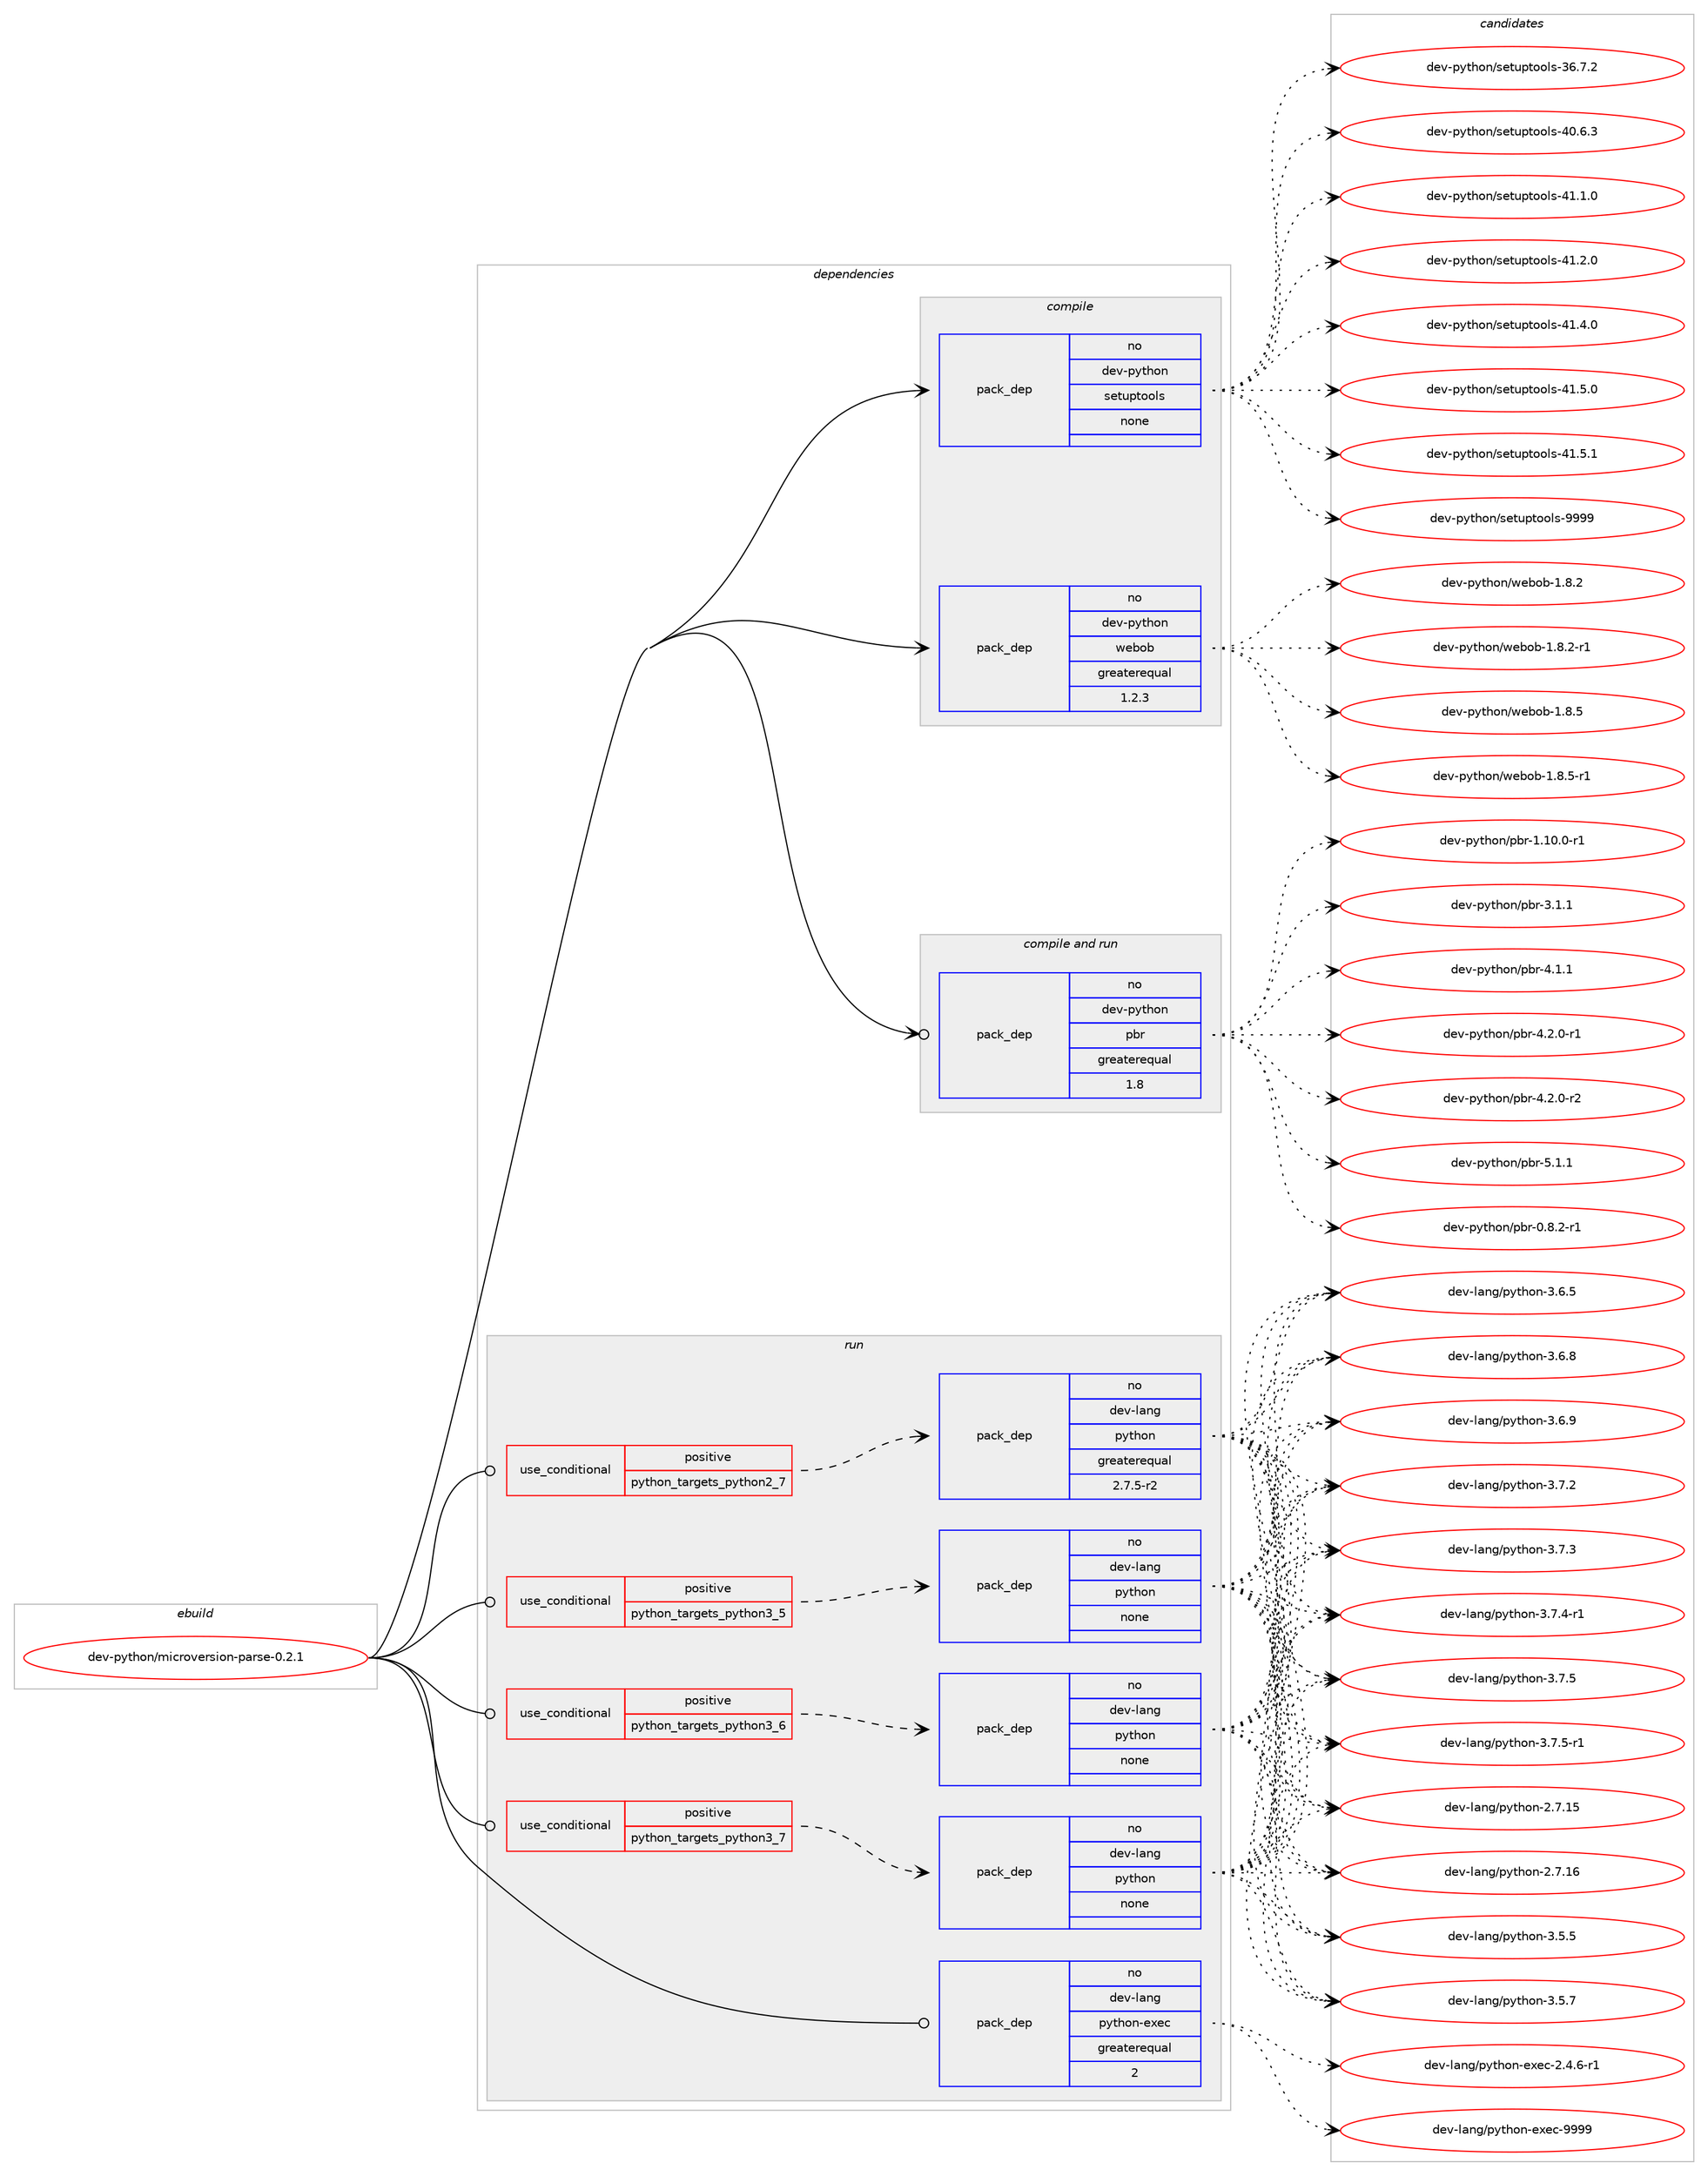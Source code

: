 digraph prolog {

# *************
# Graph options
# *************

newrank=true;
concentrate=true;
compound=true;
graph [rankdir=LR,fontname=Helvetica,fontsize=10,ranksep=1.5];#, ranksep=2.5, nodesep=0.2];
edge  [arrowhead=vee];
node  [fontname=Helvetica,fontsize=10];

# **********
# The ebuild
# **********

subgraph cluster_leftcol {
color=gray;
rank=same;
label=<<i>ebuild</i>>;
id [label="dev-python/microversion-parse-0.2.1", color=red, width=4, href="../dev-python/microversion-parse-0.2.1.svg"];
}

# ****************
# The dependencies
# ****************

subgraph cluster_midcol {
color=gray;
label=<<i>dependencies</i>>;
subgraph cluster_compile {
fillcolor="#eeeeee";
style=filled;
label=<<i>compile</i>>;
subgraph pack460226 {
dependency614525 [label=<<TABLE BORDER="0" CELLBORDER="1" CELLSPACING="0" CELLPADDING="4" WIDTH="220"><TR><TD ROWSPAN="6" CELLPADDING="30">pack_dep</TD></TR><TR><TD WIDTH="110">no</TD></TR><TR><TD>dev-python</TD></TR><TR><TD>setuptools</TD></TR><TR><TD>none</TD></TR><TR><TD></TD></TR></TABLE>>, shape=none, color=blue];
}
id:e -> dependency614525:w [weight=20,style="solid",arrowhead="vee"];
subgraph pack460227 {
dependency614526 [label=<<TABLE BORDER="0" CELLBORDER="1" CELLSPACING="0" CELLPADDING="4" WIDTH="220"><TR><TD ROWSPAN="6" CELLPADDING="30">pack_dep</TD></TR><TR><TD WIDTH="110">no</TD></TR><TR><TD>dev-python</TD></TR><TR><TD>webob</TD></TR><TR><TD>greaterequal</TD></TR><TR><TD>1.2.3</TD></TR></TABLE>>, shape=none, color=blue];
}
id:e -> dependency614526:w [weight=20,style="solid",arrowhead="vee"];
}
subgraph cluster_compileandrun {
fillcolor="#eeeeee";
style=filled;
label=<<i>compile and run</i>>;
subgraph pack460228 {
dependency614527 [label=<<TABLE BORDER="0" CELLBORDER="1" CELLSPACING="0" CELLPADDING="4" WIDTH="220"><TR><TD ROWSPAN="6" CELLPADDING="30">pack_dep</TD></TR><TR><TD WIDTH="110">no</TD></TR><TR><TD>dev-python</TD></TR><TR><TD>pbr</TD></TR><TR><TD>greaterequal</TD></TR><TR><TD>1.8</TD></TR></TABLE>>, shape=none, color=blue];
}
id:e -> dependency614527:w [weight=20,style="solid",arrowhead="odotvee"];
}
subgraph cluster_run {
fillcolor="#eeeeee";
style=filled;
label=<<i>run</i>>;
subgraph cond142494 {
dependency614528 [label=<<TABLE BORDER="0" CELLBORDER="1" CELLSPACING="0" CELLPADDING="4"><TR><TD ROWSPAN="3" CELLPADDING="10">use_conditional</TD></TR><TR><TD>positive</TD></TR><TR><TD>python_targets_python2_7</TD></TR></TABLE>>, shape=none, color=red];
subgraph pack460229 {
dependency614529 [label=<<TABLE BORDER="0" CELLBORDER="1" CELLSPACING="0" CELLPADDING="4" WIDTH="220"><TR><TD ROWSPAN="6" CELLPADDING="30">pack_dep</TD></TR><TR><TD WIDTH="110">no</TD></TR><TR><TD>dev-lang</TD></TR><TR><TD>python</TD></TR><TR><TD>greaterequal</TD></TR><TR><TD>2.7.5-r2</TD></TR></TABLE>>, shape=none, color=blue];
}
dependency614528:e -> dependency614529:w [weight=20,style="dashed",arrowhead="vee"];
}
id:e -> dependency614528:w [weight=20,style="solid",arrowhead="odot"];
subgraph cond142495 {
dependency614530 [label=<<TABLE BORDER="0" CELLBORDER="1" CELLSPACING="0" CELLPADDING="4"><TR><TD ROWSPAN="3" CELLPADDING="10">use_conditional</TD></TR><TR><TD>positive</TD></TR><TR><TD>python_targets_python3_5</TD></TR></TABLE>>, shape=none, color=red];
subgraph pack460230 {
dependency614531 [label=<<TABLE BORDER="0" CELLBORDER="1" CELLSPACING="0" CELLPADDING="4" WIDTH="220"><TR><TD ROWSPAN="6" CELLPADDING="30">pack_dep</TD></TR><TR><TD WIDTH="110">no</TD></TR><TR><TD>dev-lang</TD></TR><TR><TD>python</TD></TR><TR><TD>none</TD></TR><TR><TD></TD></TR></TABLE>>, shape=none, color=blue];
}
dependency614530:e -> dependency614531:w [weight=20,style="dashed",arrowhead="vee"];
}
id:e -> dependency614530:w [weight=20,style="solid",arrowhead="odot"];
subgraph cond142496 {
dependency614532 [label=<<TABLE BORDER="0" CELLBORDER="1" CELLSPACING="0" CELLPADDING="4"><TR><TD ROWSPAN="3" CELLPADDING="10">use_conditional</TD></TR><TR><TD>positive</TD></TR><TR><TD>python_targets_python3_6</TD></TR></TABLE>>, shape=none, color=red];
subgraph pack460231 {
dependency614533 [label=<<TABLE BORDER="0" CELLBORDER="1" CELLSPACING="0" CELLPADDING="4" WIDTH="220"><TR><TD ROWSPAN="6" CELLPADDING="30">pack_dep</TD></TR><TR><TD WIDTH="110">no</TD></TR><TR><TD>dev-lang</TD></TR><TR><TD>python</TD></TR><TR><TD>none</TD></TR><TR><TD></TD></TR></TABLE>>, shape=none, color=blue];
}
dependency614532:e -> dependency614533:w [weight=20,style="dashed",arrowhead="vee"];
}
id:e -> dependency614532:w [weight=20,style="solid",arrowhead="odot"];
subgraph cond142497 {
dependency614534 [label=<<TABLE BORDER="0" CELLBORDER="1" CELLSPACING="0" CELLPADDING="4"><TR><TD ROWSPAN="3" CELLPADDING="10">use_conditional</TD></TR><TR><TD>positive</TD></TR><TR><TD>python_targets_python3_7</TD></TR></TABLE>>, shape=none, color=red];
subgraph pack460232 {
dependency614535 [label=<<TABLE BORDER="0" CELLBORDER="1" CELLSPACING="0" CELLPADDING="4" WIDTH="220"><TR><TD ROWSPAN="6" CELLPADDING="30">pack_dep</TD></TR><TR><TD WIDTH="110">no</TD></TR><TR><TD>dev-lang</TD></TR><TR><TD>python</TD></TR><TR><TD>none</TD></TR><TR><TD></TD></TR></TABLE>>, shape=none, color=blue];
}
dependency614534:e -> dependency614535:w [weight=20,style="dashed",arrowhead="vee"];
}
id:e -> dependency614534:w [weight=20,style="solid",arrowhead="odot"];
subgraph pack460233 {
dependency614536 [label=<<TABLE BORDER="0" CELLBORDER="1" CELLSPACING="0" CELLPADDING="4" WIDTH="220"><TR><TD ROWSPAN="6" CELLPADDING="30">pack_dep</TD></TR><TR><TD WIDTH="110">no</TD></TR><TR><TD>dev-lang</TD></TR><TR><TD>python-exec</TD></TR><TR><TD>greaterequal</TD></TR><TR><TD>2</TD></TR></TABLE>>, shape=none, color=blue];
}
id:e -> dependency614536:w [weight=20,style="solid",arrowhead="odot"];
}
}

# **************
# The candidates
# **************

subgraph cluster_choices {
rank=same;
color=gray;
label=<<i>candidates</i>>;

subgraph choice460226 {
color=black;
nodesep=1;
choice100101118451121211161041111104711510111611711211611111110811545515446554650 [label="dev-python/setuptools-36.7.2", color=red, width=4,href="../dev-python/setuptools-36.7.2.svg"];
choice100101118451121211161041111104711510111611711211611111110811545524846544651 [label="dev-python/setuptools-40.6.3", color=red, width=4,href="../dev-python/setuptools-40.6.3.svg"];
choice100101118451121211161041111104711510111611711211611111110811545524946494648 [label="dev-python/setuptools-41.1.0", color=red, width=4,href="../dev-python/setuptools-41.1.0.svg"];
choice100101118451121211161041111104711510111611711211611111110811545524946504648 [label="dev-python/setuptools-41.2.0", color=red, width=4,href="../dev-python/setuptools-41.2.0.svg"];
choice100101118451121211161041111104711510111611711211611111110811545524946524648 [label="dev-python/setuptools-41.4.0", color=red, width=4,href="../dev-python/setuptools-41.4.0.svg"];
choice100101118451121211161041111104711510111611711211611111110811545524946534648 [label="dev-python/setuptools-41.5.0", color=red, width=4,href="../dev-python/setuptools-41.5.0.svg"];
choice100101118451121211161041111104711510111611711211611111110811545524946534649 [label="dev-python/setuptools-41.5.1", color=red, width=4,href="../dev-python/setuptools-41.5.1.svg"];
choice10010111845112121116104111110471151011161171121161111111081154557575757 [label="dev-python/setuptools-9999", color=red, width=4,href="../dev-python/setuptools-9999.svg"];
dependency614525:e -> choice100101118451121211161041111104711510111611711211611111110811545515446554650:w [style=dotted,weight="100"];
dependency614525:e -> choice100101118451121211161041111104711510111611711211611111110811545524846544651:w [style=dotted,weight="100"];
dependency614525:e -> choice100101118451121211161041111104711510111611711211611111110811545524946494648:w [style=dotted,weight="100"];
dependency614525:e -> choice100101118451121211161041111104711510111611711211611111110811545524946504648:w [style=dotted,weight="100"];
dependency614525:e -> choice100101118451121211161041111104711510111611711211611111110811545524946524648:w [style=dotted,weight="100"];
dependency614525:e -> choice100101118451121211161041111104711510111611711211611111110811545524946534648:w [style=dotted,weight="100"];
dependency614525:e -> choice100101118451121211161041111104711510111611711211611111110811545524946534649:w [style=dotted,weight="100"];
dependency614525:e -> choice10010111845112121116104111110471151011161171121161111111081154557575757:w [style=dotted,weight="100"];
}
subgraph choice460227 {
color=black;
nodesep=1;
choice10010111845112121116104111110471191019811198454946564650 [label="dev-python/webob-1.8.2", color=red, width=4,href="../dev-python/webob-1.8.2.svg"];
choice100101118451121211161041111104711910198111984549465646504511449 [label="dev-python/webob-1.8.2-r1", color=red, width=4,href="../dev-python/webob-1.8.2-r1.svg"];
choice10010111845112121116104111110471191019811198454946564653 [label="dev-python/webob-1.8.5", color=red, width=4,href="../dev-python/webob-1.8.5.svg"];
choice100101118451121211161041111104711910198111984549465646534511449 [label="dev-python/webob-1.8.5-r1", color=red, width=4,href="../dev-python/webob-1.8.5-r1.svg"];
dependency614526:e -> choice10010111845112121116104111110471191019811198454946564650:w [style=dotted,weight="100"];
dependency614526:e -> choice100101118451121211161041111104711910198111984549465646504511449:w [style=dotted,weight="100"];
dependency614526:e -> choice10010111845112121116104111110471191019811198454946564653:w [style=dotted,weight="100"];
dependency614526:e -> choice100101118451121211161041111104711910198111984549465646534511449:w [style=dotted,weight="100"];
}
subgraph choice460228 {
color=black;
nodesep=1;
choice1001011184511212111610411111047112981144548465646504511449 [label="dev-python/pbr-0.8.2-r1", color=red, width=4,href="../dev-python/pbr-0.8.2-r1.svg"];
choice100101118451121211161041111104711298114454946494846484511449 [label="dev-python/pbr-1.10.0-r1", color=red, width=4,href="../dev-python/pbr-1.10.0-r1.svg"];
choice100101118451121211161041111104711298114455146494649 [label="dev-python/pbr-3.1.1", color=red, width=4,href="../dev-python/pbr-3.1.1.svg"];
choice100101118451121211161041111104711298114455246494649 [label="dev-python/pbr-4.1.1", color=red, width=4,href="../dev-python/pbr-4.1.1.svg"];
choice1001011184511212111610411111047112981144552465046484511449 [label="dev-python/pbr-4.2.0-r1", color=red, width=4,href="../dev-python/pbr-4.2.0-r1.svg"];
choice1001011184511212111610411111047112981144552465046484511450 [label="dev-python/pbr-4.2.0-r2", color=red, width=4,href="../dev-python/pbr-4.2.0-r2.svg"];
choice100101118451121211161041111104711298114455346494649 [label="dev-python/pbr-5.1.1", color=red, width=4,href="../dev-python/pbr-5.1.1.svg"];
dependency614527:e -> choice1001011184511212111610411111047112981144548465646504511449:w [style=dotted,weight="100"];
dependency614527:e -> choice100101118451121211161041111104711298114454946494846484511449:w [style=dotted,weight="100"];
dependency614527:e -> choice100101118451121211161041111104711298114455146494649:w [style=dotted,weight="100"];
dependency614527:e -> choice100101118451121211161041111104711298114455246494649:w [style=dotted,weight="100"];
dependency614527:e -> choice1001011184511212111610411111047112981144552465046484511449:w [style=dotted,weight="100"];
dependency614527:e -> choice1001011184511212111610411111047112981144552465046484511450:w [style=dotted,weight="100"];
dependency614527:e -> choice100101118451121211161041111104711298114455346494649:w [style=dotted,weight="100"];
}
subgraph choice460229 {
color=black;
nodesep=1;
choice10010111845108971101034711212111610411111045504655464953 [label="dev-lang/python-2.7.15", color=red, width=4,href="../dev-lang/python-2.7.15.svg"];
choice10010111845108971101034711212111610411111045504655464954 [label="dev-lang/python-2.7.16", color=red, width=4,href="../dev-lang/python-2.7.16.svg"];
choice100101118451089711010347112121116104111110455146534653 [label="dev-lang/python-3.5.5", color=red, width=4,href="../dev-lang/python-3.5.5.svg"];
choice100101118451089711010347112121116104111110455146534655 [label="dev-lang/python-3.5.7", color=red, width=4,href="../dev-lang/python-3.5.7.svg"];
choice100101118451089711010347112121116104111110455146544653 [label="dev-lang/python-3.6.5", color=red, width=4,href="../dev-lang/python-3.6.5.svg"];
choice100101118451089711010347112121116104111110455146544656 [label="dev-lang/python-3.6.8", color=red, width=4,href="../dev-lang/python-3.6.8.svg"];
choice100101118451089711010347112121116104111110455146544657 [label="dev-lang/python-3.6.9", color=red, width=4,href="../dev-lang/python-3.6.9.svg"];
choice100101118451089711010347112121116104111110455146554650 [label="dev-lang/python-3.7.2", color=red, width=4,href="../dev-lang/python-3.7.2.svg"];
choice100101118451089711010347112121116104111110455146554651 [label="dev-lang/python-3.7.3", color=red, width=4,href="../dev-lang/python-3.7.3.svg"];
choice1001011184510897110103471121211161041111104551465546524511449 [label="dev-lang/python-3.7.4-r1", color=red, width=4,href="../dev-lang/python-3.7.4-r1.svg"];
choice100101118451089711010347112121116104111110455146554653 [label="dev-lang/python-3.7.5", color=red, width=4,href="../dev-lang/python-3.7.5.svg"];
choice1001011184510897110103471121211161041111104551465546534511449 [label="dev-lang/python-3.7.5-r1", color=red, width=4,href="../dev-lang/python-3.7.5-r1.svg"];
dependency614529:e -> choice10010111845108971101034711212111610411111045504655464953:w [style=dotted,weight="100"];
dependency614529:e -> choice10010111845108971101034711212111610411111045504655464954:w [style=dotted,weight="100"];
dependency614529:e -> choice100101118451089711010347112121116104111110455146534653:w [style=dotted,weight="100"];
dependency614529:e -> choice100101118451089711010347112121116104111110455146534655:w [style=dotted,weight="100"];
dependency614529:e -> choice100101118451089711010347112121116104111110455146544653:w [style=dotted,weight="100"];
dependency614529:e -> choice100101118451089711010347112121116104111110455146544656:w [style=dotted,weight="100"];
dependency614529:e -> choice100101118451089711010347112121116104111110455146544657:w [style=dotted,weight="100"];
dependency614529:e -> choice100101118451089711010347112121116104111110455146554650:w [style=dotted,weight="100"];
dependency614529:e -> choice100101118451089711010347112121116104111110455146554651:w [style=dotted,weight="100"];
dependency614529:e -> choice1001011184510897110103471121211161041111104551465546524511449:w [style=dotted,weight="100"];
dependency614529:e -> choice100101118451089711010347112121116104111110455146554653:w [style=dotted,weight="100"];
dependency614529:e -> choice1001011184510897110103471121211161041111104551465546534511449:w [style=dotted,weight="100"];
}
subgraph choice460230 {
color=black;
nodesep=1;
choice10010111845108971101034711212111610411111045504655464953 [label="dev-lang/python-2.7.15", color=red, width=4,href="../dev-lang/python-2.7.15.svg"];
choice10010111845108971101034711212111610411111045504655464954 [label="dev-lang/python-2.7.16", color=red, width=4,href="../dev-lang/python-2.7.16.svg"];
choice100101118451089711010347112121116104111110455146534653 [label="dev-lang/python-3.5.5", color=red, width=4,href="../dev-lang/python-3.5.5.svg"];
choice100101118451089711010347112121116104111110455146534655 [label="dev-lang/python-3.5.7", color=red, width=4,href="../dev-lang/python-3.5.7.svg"];
choice100101118451089711010347112121116104111110455146544653 [label="dev-lang/python-3.6.5", color=red, width=4,href="../dev-lang/python-3.6.5.svg"];
choice100101118451089711010347112121116104111110455146544656 [label="dev-lang/python-3.6.8", color=red, width=4,href="../dev-lang/python-3.6.8.svg"];
choice100101118451089711010347112121116104111110455146544657 [label="dev-lang/python-3.6.9", color=red, width=4,href="../dev-lang/python-3.6.9.svg"];
choice100101118451089711010347112121116104111110455146554650 [label="dev-lang/python-3.7.2", color=red, width=4,href="../dev-lang/python-3.7.2.svg"];
choice100101118451089711010347112121116104111110455146554651 [label="dev-lang/python-3.7.3", color=red, width=4,href="../dev-lang/python-3.7.3.svg"];
choice1001011184510897110103471121211161041111104551465546524511449 [label="dev-lang/python-3.7.4-r1", color=red, width=4,href="../dev-lang/python-3.7.4-r1.svg"];
choice100101118451089711010347112121116104111110455146554653 [label="dev-lang/python-3.7.5", color=red, width=4,href="../dev-lang/python-3.7.5.svg"];
choice1001011184510897110103471121211161041111104551465546534511449 [label="dev-lang/python-3.7.5-r1", color=red, width=4,href="../dev-lang/python-3.7.5-r1.svg"];
dependency614531:e -> choice10010111845108971101034711212111610411111045504655464953:w [style=dotted,weight="100"];
dependency614531:e -> choice10010111845108971101034711212111610411111045504655464954:w [style=dotted,weight="100"];
dependency614531:e -> choice100101118451089711010347112121116104111110455146534653:w [style=dotted,weight="100"];
dependency614531:e -> choice100101118451089711010347112121116104111110455146534655:w [style=dotted,weight="100"];
dependency614531:e -> choice100101118451089711010347112121116104111110455146544653:w [style=dotted,weight="100"];
dependency614531:e -> choice100101118451089711010347112121116104111110455146544656:w [style=dotted,weight="100"];
dependency614531:e -> choice100101118451089711010347112121116104111110455146544657:w [style=dotted,weight="100"];
dependency614531:e -> choice100101118451089711010347112121116104111110455146554650:w [style=dotted,weight="100"];
dependency614531:e -> choice100101118451089711010347112121116104111110455146554651:w [style=dotted,weight="100"];
dependency614531:e -> choice1001011184510897110103471121211161041111104551465546524511449:w [style=dotted,weight="100"];
dependency614531:e -> choice100101118451089711010347112121116104111110455146554653:w [style=dotted,weight="100"];
dependency614531:e -> choice1001011184510897110103471121211161041111104551465546534511449:w [style=dotted,weight="100"];
}
subgraph choice460231 {
color=black;
nodesep=1;
choice10010111845108971101034711212111610411111045504655464953 [label="dev-lang/python-2.7.15", color=red, width=4,href="../dev-lang/python-2.7.15.svg"];
choice10010111845108971101034711212111610411111045504655464954 [label="dev-lang/python-2.7.16", color=red, width=4,href="../dev-lang/python-2.7.16.svg"];
choice100101118451089711010347112121116104111110455146534653 [label="dev-lang/python-3.5.5", color=red, width=4,href="../dev-lang/python-3.5.5.svg"];
choice100101118451089711010347112121116104111110455146534655 [label="dev-lang/python-3.5.7", color=red, width=4,href="../dev-lang/python-3.5.7.svg"];
choice100101118451089711010347112121116104111110455146544653 [label="dev-lang/python-3.6.5", color=red, width=4,href="../dev-lang/python-3.6.5.svg"];
choice100101118451089711010347112121116104111110455146544656 [label="dev-lang/python-3.6.8", color=red, width=4,href="../dev-lang/python-3.6.8.svg"];
choice100101118451089711010347112121116104111110455146544657 [label="dev-lang/python-3.6.9", color=red, width=4,href="../dev-lang/python-3.6.9.svg"];
choice100101118451089711010347112121116104111110455146554650 [label="dev-lang/python-3.7.2", color=red, width=4,href="../dev-lang/python-3.7.2.svg"];
choice100101118451089711010347112121116104111110455146554651 [label="dev-lang/python-3.7.3", color=red, width=4,href="../dev-lang/python-3.7.3.svg"];
choice1001011184510897110103471121211161041111104551465546524511449 [label="dev-lang/python-3.7.4-r1", color=red, width=4,href="../dev-lang/python-3.7.4-r1.svg"];
choice100101118451089711010347112121116104111110455146554653 [label="dev-lang/python-3.7.5", color=red, width=4,href="../dev-lang/python-3.7.5.svg"];
choice1001011184510897110103471121211161041111104551465546534511449 [label="dev-lang/python-3.7.5-r1", color=red, width=4,href="../dev-lang/python-3.7.5-r1.svg"];
dependency614533:e -> choice10010111845108971101034711212111610411111045504655464953:w [style=dotted,weight="100"];
dependency614533:e -> choice10010111845108971101034711212111610411111045504655464954:w [style=dotted,weight="100"];
dependency614533:e -> choice100101118451089711010347112121116104111110455146534653:w [style=dotted,weight="100"];
dependency614533:e -> choice100101118451089711010347112121116104111110455146534655:w [style=dotted,weight="100"];
dependency614533:e -> choice100101118451089711010347112121116104111110455146544653:w [style=dotted,weight="100"];
dependency614533:e -> choice100101118451089711010347112121116104111110455146544656:w [style=dotted,weight="100"];
dependency614533:e -> choice100101118451089711010347112121116104111110455146544657:w [style=dotted,weight="100"];
dependency614533:e -> choice100101118451089711010347112121116104111110455146554650:w [style=dotted,weight="100"];
dependency614533:e -> choice100101118451089711010347112121116104111110455146554651:w [style=dotted,weight="100"];
dependency614533:e -> choice1001011184510897110103471121211161041111104551465546524511449:w [style=dotted,weight="100"];
dependency614533:e -> choice100101118451089711010347112121116104111110455146554653:w [style=dotted,weight="100"];
dependency614533:e -> choice1001011184510897110103471121211161041111104551465546534511449:w [style=dotted,weight="100"];
}
subgraph choice460232 {
color=black;
nodesep=1;
choice10010111845108971101034711212111610411111045504655464953 [label="dev-lang/python-2.7.15", color=red, width=4,href="../dev-lang/python-2.7.15.svg"];
choice10010111845108971101034711212111610411111045504655464954 [label="dev-lang/python-2.7.16", color=red, width=4,href="../dev-lang/python-2.7.16.svg"];
choice100101118451089711010347112121116104111110455146534653 [label="dev-lang/python-3.5.5", color=red, width=4,href="../dev-lang/python-3.5.5.svg"];
choice100101118451089711010347112121116104111110455146534655 [label="dev-lang/python-3.5.7", color=red, width=4,href="../dev-lang/python-3.5.7.svg"];
choice100101118451089711010347112121116104111110455146544653 [label="dev-lang/python-3.6.5", color=red, width=4,href="../dev-lang/python-3.6.5.svg"];
choice100101118451089711010347112121116104111110455146544656 [label="dev-lang/python-3.6.8", color=red, width=4,href="../dev-lang/python-3.6.8.svg"];
choice100101118451089711010347112121116104111110455146544657 [label="dev-lang/python-3.6.9", color=red, width=4,href="../dev-lang/python-3.6.9.svg"];
choice100101118451089711010347112121116104111110455146554650 [label="dev-lang/python-3.7.2", color=red, width=4,href="../dev-lang/python-3.7.2.svg"];
choice100101118451089711010347112121116104111110455146554651 [label="dev-lang/python-3.7.3", color=red, width=4,href="../dev-lang/python-3.7.3.svg"];
choice1001011184510897110103471121211161041111104551465546524511449 [label="dev-lang/python-3.7.4-r1", color=red, width=4,href="../dev-lang/python-3.7.4-r1.svg"];
choice100101118451089711010347112121116104111110455146554653 [label="dev-lang/python-3.7.5", color=red, width=4,href="../dev-lang/python-3.7.5.svg"];
choice1001011184510897110103471121211161041111104551465546534511449 [label="dev-lang/python-3.7.5-r1", color=red, width=4,href="../dev-lang/python-3.7.5-r1.svg"];
dependency614535:e -> choice10010111845108971101034711212111610411111045504655464953:w [style=dotted,weight="100"];
dependency614535:e -> choice10010111845108971101034711212111610411111045504655464954:w [style=dotted,weight="100"];
dependency614535:e -> choice100101118451089711010347112121116104111110455146534653:w [style=dotted,weight="100"];
dependency614535:e -> choice100101118451089711010347112121116104111110455146534655:w [style=dotted,weight="100"];
dependency614535:e -> choice100101118451089711010347112121116104111110455146544653:w [style=dotted,weight="100"];
dependency614535:e -> choice100101118451089711010347112121116104111110455146544656:w [style=dotted,weight="100"];
dependency614535:e -> choice100101118451089711010347112121116104111110455146544657:w [style=dotted,weight="100"];
dependency614535:e -> choice100101118451089711010347112121116104111110455146554650:w [style=dotted,weight="100"];
dependency614535:e -> choice100101118451089711010347112121116104111110455146554651:w [style=dotted,weight="100"];
dependency614535:e -> choice1001011184510897110103471121211161041111104551465546524511449:w [style=dotted,weight="100"];
dependency614535:e -> choice100101118451089711010347112121116104111110455146554653:w [style=dotted,weight="100"];
dependency614535:e -> choice1001011184510897110103471121211161041111104551465546534511449:w [style=dotted,weight="100"];
}
subgraph choice460233 {
color=black;
nodesep=1;
choice10010111845108971101034711212111610411111045101120101994550465246544511449 [label="dev-lang/python-exec-2.4.6-r1", color=red, width=4,href="../dev-lang/python-exec-2.4.6-r1.svg"];
choice10010111845108971101034711212111610411111045101120101994557575757 [label="dev-lang/python-exec-9999", color=red, width=4,href="../dev-lang/python-exec-9999.svg"];
dependency614536:e -> choice10010111845108971101034711212111610411111045101120101994550465246544511449:w [style=dotted,weight="100"];
dependency614536:e -> choice10010111845108971101034711212111610411111045101120101994557575757:w [style=dotted,weight="100"];
}
}

}
